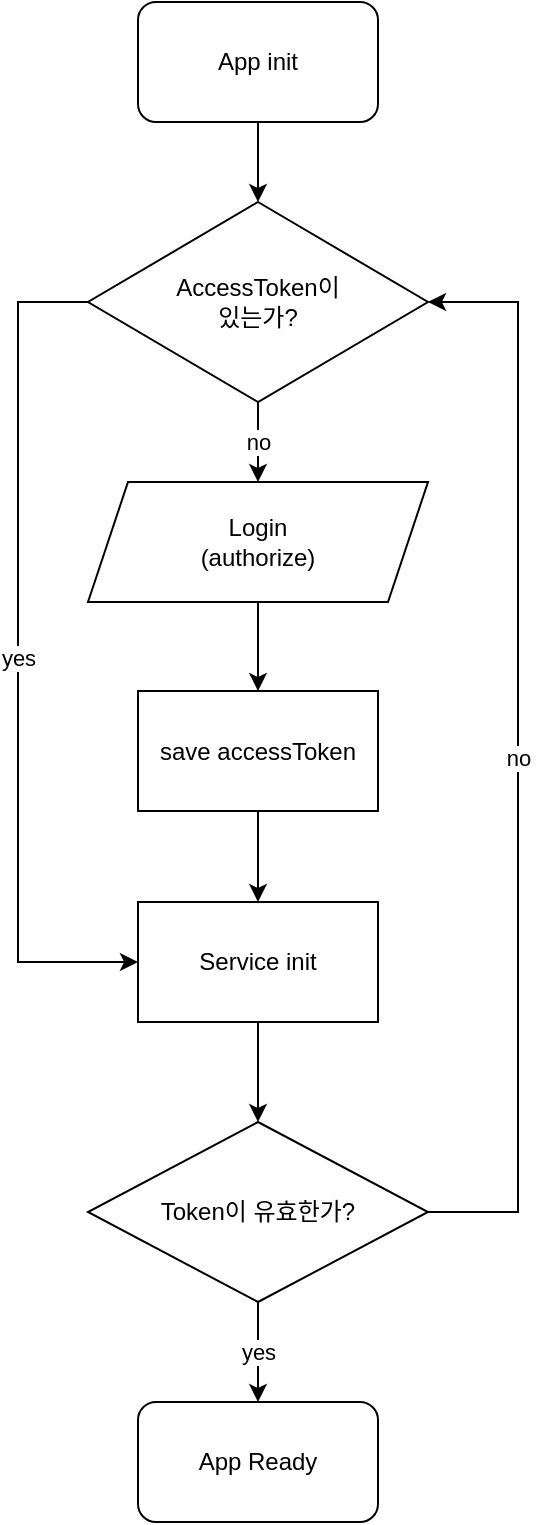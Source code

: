 <mxfile version="21.3.3" type="github">
  <diagram id="C5RBs43oDa-KdzZeNtuy" name="Page-1">
    <mxGraphModel dx="1434" dy="806" grid="1" gridSize="10" guides="1" tooltips="1" connect="1" arrows="1" fold="1" page="1" pageScale="1" pageWidth="827" pageHeight="1169" math="0" shadow="0">
      <root>
        <mxCell id="WIyWlLk6GJQsqaUBKTNV-0" />
        <mxCell id="WIyWlLk6GJQsqaUBKTNV-1" parent="WIyWlLk6GJQsqaUBKTNV-0" />
        <mxCell id="7gCrzjOzmA9yeLuYzQMZ-10" value="no" style="edgeStyle=orthogonalEdgeStyle;rounded=0;orthogonalLoop=1;jettySize=auto;html=1;entryX=0.5;entryY=0;entryDx=0;entryDy=0;" edge="1" parent="WIyWlLk6GJQsqaUBKTNV-1" source="7gCrzjOzmA9yeLuYzQMZ-1" target="7gCrzjOzmA9yeLuYzQMZ-7">
          <mxGeometry relative="1" as="geometry" />
        </mxCell>
        <mxCell id="7gCrzjOzmA9yeLuYzQMZ-15" value="yes" style="edgeStyle=orthogonalEdgeStyle;rounded=0;orthogonalLoop=1;jettySize=auto;html=1;entryX=0;entryY=0.5;entryDx=0;entryDy=0;" edge="1" parent="WIyWlLk6GJQsqaUBKTNV-1" source="7gCrzjOzmA9yeLuYzQMZ-1" target="7gCrzjOzmA9yeLuYzQMZ-13">
          <mxGeometry relative="1" as="geometry">
            <Array as="points">
              <mxPoint x="240" y="390" />
              <mxPoint x="240" y="720" />
            </Array>
          </mxGeometry>
        </mxCell>
        <mxCell id="7gCrzjOzmA9yeLuYzQMZ-1" value="AccessToken이&lt;br&gt;있는가?" style="rhombus;whiteSpace=wrap;html=1;" vertex="1" parent="WIyWlLk6GJQsqaUBKTNV-1">
          <mxGeometry x="275" y="340" width="170" height="100" as="geometry" />
        </mxCell>
        <mxCell id="7gCrzjOzmA9yeLuYzQMZ-18" value="yes" style="edgeStyle=orthogonalEdgeStyle;rounded=0;orthogonalLoop=1;jettySize=auto;html=1;entryX=0.5;entryY=0;entryDx=0;entryDy=0;" edge="1" parent="WIyWlLk6GJQsqaUBKTNV-1" source="7gCrzjOzmA9yeLuYzQMZ-4" target="7gCrzjOzmA9yeLuYzQMZ-17">
          <mxGeometry relative="1" as="geometry" />
        </mxCell>
        <mxCell id="7gCrzjOzmA9yeLuYzQMZ-19" value="no" style="edgeStyle=orthogonalEdgeStyle;rounded=0;orthogonalLoop=1;jettySize=auto;html=1;entryX=1;entryY=0.5;entryDx=0;entryDy=0;" edge="1" parent="WIyWlLk6GJQsqaUBKTNV-1" source="7gCrzjOzmA9yeLuYzQMZ-4" target="7gCrzjOzmA9yeLuYzQMZ-1">
          <mxGeometry relative="1" as="geometry">
            <Array as="points">
              <mxPoint x="490" y="845" />
              <mxPoint x="490" y="390" />
            </Array>
          </mxGeometry>
        </mxCell>
        <mxCell id="7gCrzjOzmA9yeLuYzQMZ-4" value="Token이 유효한가?" style="rhombus;whiteSpace=wrap;html=1;" vertex="1" parent="WIyWlLk6GJQsqaUBKTNV-1">
          <mxGeometry x="275" y="800" width="170" height="90" as="geometry" />
        </mxCell>
        <mxCell id="7gCrzjOzmA9yeLuYzQMZ-9" style="edgeStyle=orthogonalEdgeStyle;rounded=0;orthogonalLoop=1;jettySize=auto;html=1;entryX=0.5;entryY=0;entryDx=0;entryDy=0;" edge="1" parent="WIyWlLk6GJQsqaUBKTNV-1" source="7gCrzjOzmA9yeLuYzQMZ-6" target="7gCrzjOzmA9yeLuYzQMZ-1">
          <mxGeometry relative="1" as="geometry" />
        </mxCell>
        <mxCell id="7gCrzjOzmA9yeLuYzQMZ-6" value="App init" style="rounded=1;whiteSpace=wrap;html=1;" vertex="1" parent="WIyWlLk6GJQsqaUBKTNV-1">
          <mxGeometry x="300" y="240" width="120" height="60" as="geometry" />
        </mxCell>
        <mxCell id="7gCrzjOzmA9yeLuYzQMZ-12" style="edgeStyle=orthogonalEdgeStyle;rounded=0;orthogonalLoop=1;jettySize=auto;html=1;entryX=0.5;entryY=0;entryDx=0;entryDy=0;" edge="1" parent="WIyWlLk6GJQsqaUBKTNV-1" source="7gCrzjOzmA9yeLuYzQMZ-7" target="7gCrzjOzmA9yeLuYzQMZ-11">
          <mxGeometry relative="1" as="geometry" />
        </mxCell>
        <mxCell id="7gCrzjOzmA9yeLuYzQMZ-7" value="Login&lt;br&gt;(authorize)" style="shape=parallelogram;perimeter=parallelogramPerimeter;whiteSpace=wrap;html=1;fixedSize=1;" vertex="1" parent="WIyWlLk6GJQsqaUBKTNV-1">
          <mxGeometry x="275" y="480" width="170" height="60" as="geometry" />
        </mxCell>
        <mxCell id="7gCrzjOzmA9yeLuYzQMZ-14" style="edgeStyle=orthogonalEdgeStyle;rounded=0;orthogonalLoop=1;jettySize=auto;html=1;entryX=0.5;entryY=0;entryDx=0;entryDy=0;" edge="1" parent="WIyWlLk6GJQsqaUBKTNV-1" source="7gCrzjOzmA9yeLuYzQMZ-11" target="7gCrzjOzmA9yeLuYzQMZ-13">
          <mxGeometry relative="1" as="geometry" />
        </mxCell>
        <mxCell id="7gCrzjOzmA9yeLuYzQMZ-11" value="save accessToken" style="rounded=0;whiteSpace=wrap;html=1;" vertex="1" parent="WIyWlLk6GJQsqaUBKTNV-1">
          <mxGeometry x="300" y="584.5" width="120" height="60" as="geometry" />
        </mxCell>
        <mxCell id="7gCrzjOzmA9yeLuYzQMZ-16" style="edgeStyle=orthogonalEdgeStyle;rounded=0;orthogonalLoop=1;jettySize=auto;html=1;entryX=0.5;entryY=0;entryDx=0;entryDy=0;" edge="1" parent="WIyWlLk6GJQsqaUBKTNV-1" source="7gCrzjOzmA9yeLuYzQMZ-13" target="7gCrzjOzmA9yeLuYzQMZ-4">
          <mxGeometry relative="1" as="geometry" />
        </mxCell>
        <mxCell id="7gCrzjOzmA9yeLuYzQMZ-13" value="Service init" style="rounded=0;whiteSpace=wrap;html=1;" vertex="1" parent="WIyWlLk6GJQsqaUBKTNV-1">
          <mxGeometry x="300" y="690" width="120" height="60" as="geometry" />
        </mxCell>
        <mxCell id="7gCrzjOzmA9yeLuYzQMZ-17" value="App Ready" style="rounded=1;whiteSpace=wrap;html=1;" vertex="1" parent="WIyWlLk6GJQsqaUBKTNV-1">
          <mxGeometry x="300" y="940" width="120" height="60" as="geometry" />
        </mxCell>
      </root>
    </mxGraphModel>
  </diagram>
</mxfile>
